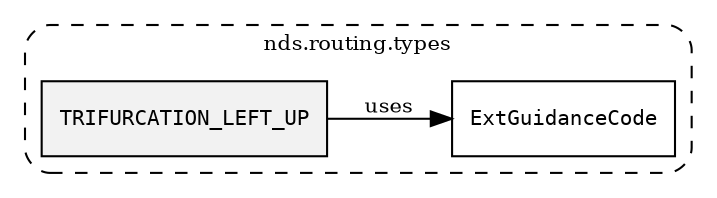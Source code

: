 /**
 * This dot file creates symbol collaboration diagram for TRIFURCATION_LEFT_UP.
 */
digraph ZSERIO
{
    node [shape=box, fontsize=10];
    rankdir="LR";
    fontsize=10;
    tooltip="TRIFURCATION_LEFT_UP collaboration diagram";

    subgraph "cluster_nds.routing.types"
    {
        style="dashed, rounded";
        label="nds.routing.types";
        tooltip="Package nds.routing.types";
        href="../../../content/packages/nds.routing.types.html#Package-nds-routing-types";
        target="_parent";

        "TRIFURCATION_LEFT_UP" [style="filled", fillcolor="#0000000D", target="_parent", label=<<font face="monospace"><table align="center" border="0" cellspacing="0" cellpadding="0"><tr><td href="../../../content/packages/nds.routing.types.html#Constant-TRIFURCATION_LEFT_UP" title="Constant defined in nds.routing.types">TRIFURCATION_LEFT_UP</td></tr></table></font>>];
        "ExtGuidanceCode" [target="_parent", label=<<font face="monospace"><table align="center" border="0" cellspacing="0" cellpadding="0"><tr><td href="../../../content/packages/nds.routing.types.html#Subtype-ExtGuidanceCode" title="Subtype defined in nds.routing.types">ExtGuidanceCode</td></tr></table></font>>];
    }

    "TRIFURCATION_LEFT_UP" -> "ExtGuidanceCode" [label="uses", fontsize=10];
}
